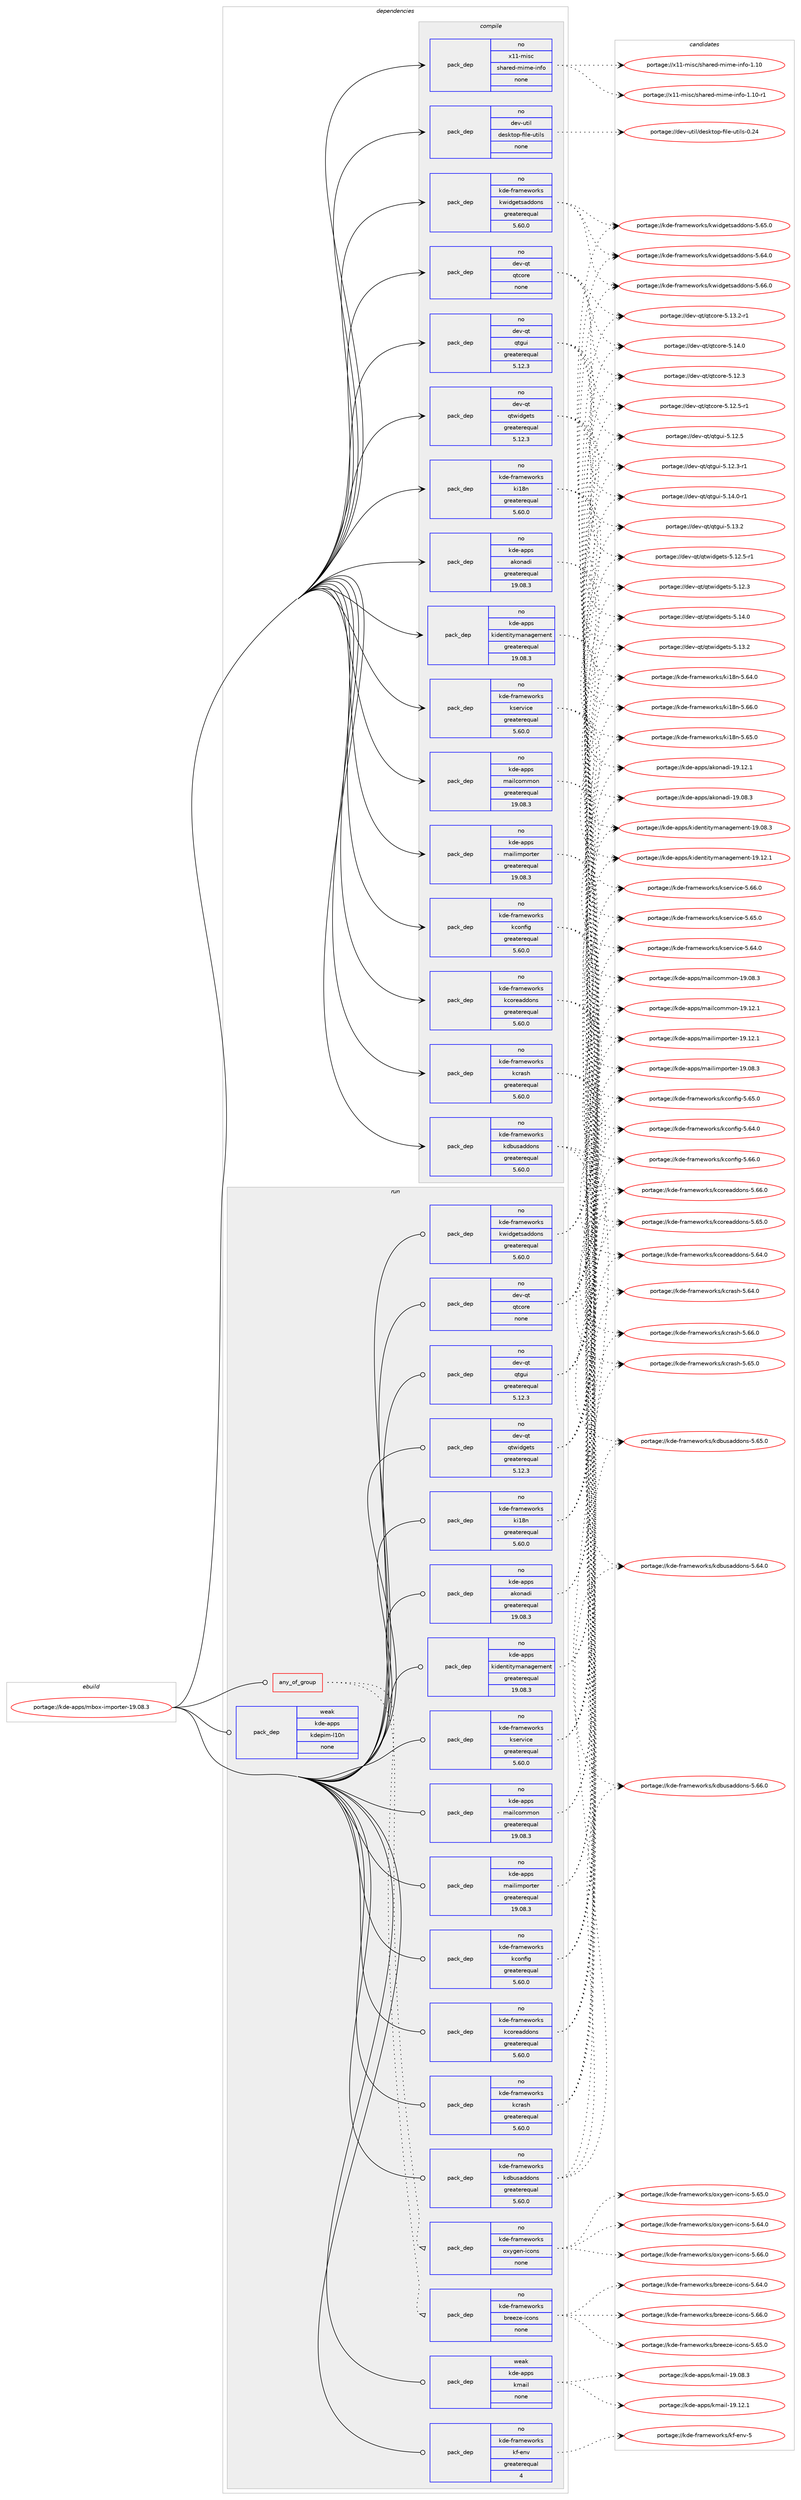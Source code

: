 digraph prolog {

# *************
# Graph options
# *************

newrank=true;
concentrate=true;
compound=true;
graph [rankdir=LR,fontname=Helvetica,fontsize=10,ranksep=1.5];#, ranksep=2.5, nodesep=0.2];
edge  [arrowhead=vee];
node  [fontname=Helvetica,fontsize=10];

# **********
# The ebuild
# **********

subgraph cluster_leftcol {
color=gray;
label=<<i>ebuild</i>>;
id [label="portage://kde-apps/mbox-importer-19.08.3", color=red, width=4, href="../kde-apps/mbox-importer-19.08.3.svg"];
}

# ****************
# The dependencies
# ****************

subgraph cluster_midcol {
color=gray;
label=<<i>dependencies</i>>;
subgraph cluster_compile {
fillcolor="#eeeeee";
style=filled;
label=<<i>compile</i>>;
subgraph pack193049 {
dependency253130 [label=<<TABLE BORDER="0" CELLBORDER="1" CELLSPACING="0" CELLPADDING="4" WIDTH="220"><TR><TD ROWSPAN="6" CELLPADDING="30">pack_dep</TD></TR><TR><TD WIDTH="110">no</TD></TR><TR><TD>dev-qt</TD></TR><TR><TD>qtcore</TD></TR><TR><TD>none</TD></TR><TR><TD></TD></TR></TABLE>>, shape=none, color=blue];
}
id:e -> dependency253130:w [weight=20,style="solid",arrowhead="vee"];
subgraph pack193050 {
dependency253131 [label=<<TABLE BORDER="0" CELLBORDER="1" CELLSPACING="0" CELLPADDING="4" WIDTH="220"><TR><TD ROWSPAN="6" CELLPADDING="30">pack_dep</TD></TR><TR><TD WIDTH="110">no</TD></TR><TR><TD>dev-qt</TD></TR><TR><TD>qtgui</TD></TR><TR><TD>greaterequal</TD></TR><TR><TD>5.12.3</TD></TR></TABLE>>, shape=none, color=blue];
}
id:e -> dependency253131:w [weight=20,style="solid",arrowhead="vee"];
subgraph pack193051 {
dependency253132 [label=<<TABLE BORDER="0" CELLBORDER="1" CELLSPACING="0" CELLPADDING="4" WIDTH="220"><TR><TD ROWSPAN="6" CELLPADDING="30">pack_dep</TD></TR><TR><TD WIDTH="110">no</TD></TR><TR><TD>dev-qt</TD></TR><TR><TD>qtwidgets</TD></TR><TR><TD>greaterequal</TD></TR><TR><TD>5.12.3</TD></TR></TABLE>>, shape=none, color=blue];
}
id:e -> dependency253132:w [weight=20,style="solid",arrowhead="vee"];
subgraph pack193052 {
dependency253133 [label=<<TABLE BORDER="0" CELLBORDER="1" CELLSPACING="0" CELLPADDING="4" WIDTH="220"><TR><TD ROWSPAN="6" CELLPADDING="30">pack_dep</TD></TR><TR><TD WIDTH="110">no</TD></TR><TR><TD>dev-util</TD></TR><TR><TD>desktop-file-utils</TD></TR><TR><TD>none</TD></TR><TR><TD></TD></TR></TABLE>>, shape=none, color=blue];
}
id:e -> dependency253133:w [weight=20,style="solid",arrowhead="vee"];
subgraph pack193053 {
dependency253134 [label=<<TABLE BORDER="0" CELLBORDER="1" CELLSPACING="0" CELLPADDING="4" WIDTH="220"><TR><TD ROWSPAN="6" CELLPADDING="30">pack_dep</TD></TR><TR><TD WIDTH="110">no</TD></TR><TR><TD>kde-apps</TD></TR><TR><TD>akonadi</TD></TR><TR><TD>greaterequal</TD></TR><TR><TD>19.08.3</TD></TR></TABLE>>, shape=none, color=blue];
}
id:e -> dependency253134:w [weight=20,style="solid",arrowhead="vee"];
subgraph pack193054 {
dependency253135 [label=<<TABLE BORDER="0" CELLBORDER="1" CELLSPACING="0" CELLPADDING="4" WIDTH="220"><TR><TD ROWSPAN="6" CELLPADDING="30">pack_dep</TD></TR><TR><TD WIDTH="110">no</TD></TR><TR><TD>kde-apps</TD></TR><TR><TD>kidentitymanagement</TD></TR><TR><TD>greaterequal</TD></TR><TR><TD>19.08.3</TD></TR></TABLE>>, shape=none, color=blue];
}
id:e -> dependency253135:w [weight=20,style="solid",arrowhead="vee"];
subgraph pack193055 {
dependency253136 [label=<<TABLE BORDER="0" CELLBORDER="1" CELLSPACING="0" CELLPADDING="4" WIDTH="220"><TR><TD ROWSPAN="6" CELLPADDING="30">pack_dep</TD></TR><TR><TD WIDTH="110">no</TD></TR><TR><TD>kde-apps</TD></TR><TR><TD>mailcommon</TD></TR><TR><TD>greaterequal</TD></TR><TR><TD>19.08.3</TD></TR></TABLE>>, shape=none, color=blue];
}
id:e -> dependency253136:w [weight=20,style="solid",arrowhead="vee"];
subgraph pack193056 {
dependency253137 [label=<<TABLE BORDER="0" CELLBORDER="1" CELLSPACING="0" CELLPADDING="4" WIDTH="220"><TR><TD ROWSPAN="6" CELLPADDING="30">pack_dep</TD></TR><TR><TD WIDTH="110">no</TD></TR><TR><TD>kde-apps</TD></TR><TR><TD>mailimporter</TD></TR><TR><TD>greaterequal</TD></TR><TR><TD>19.08.3</TD></TR></TABLE>>, shape=none, color=blue];
}
id:e -> dependency253137:w [weight=20,style="solid",arrowhead="vee"];
subgraph pack193057 {
dependency253138 [label=<<TABLE BORDER="0" CELLBORDER="1" CELLSPACING="0" CELLPADDING="4" WIDTH="220"><TR><TD ROWSPAN="6" CELLPADDING="30">pack_dep</TD></TR><TR><TD WIDTH="110">no</TD></TR><TR><TD>kde-frameworks</TD></TR><TR><TD>kconfig</TD></TR><TR><TD>greaterequal</TD></TR><TR><TD>5.60.0</TD></TR></TABLE>>, shape=none, color=blue];
}
id:e -> dependency253138:w [weight=20,style="solid",arrowhead="vee"];
subgraph pack193058 {
dependency253139 [label=<<TABLE BORDER="0" CELLBORDER="1" CELLSPACING="0" CELLPADDING="4" WIDTH="220"><TR><TD ROWSPAN="6" CELLPADDING="30">pack_dep</TD></TR><TR><TD WIDTH="110">no</TD></TR><TR><TD>kde-frameworks</TD></TR><TR><TD>kcoreaddons</TD></TR><TR><TD>greaterequal</TD></TR><TR><TD>5.60.0</TD></TR></TABLE>>, shape=none, color=blue];
}
id:e -> dependency253139:w [weight=20,style="solid",arrowhead="vee"];
subgraph pack193059 {
dependency253140 [label=<<TABLE BORDER="0" CELLBORDER="1" CELLSPACING="0" CELLPADDING="4" WIDTH="220"><TR><TD ROWSPAN="6" CELLPADDING="30">pack_dep</TD></TR><TR><TD WIDTH="110">no</TD></TR><TR><TD>kde-frameworks</TD></TR><TR><TD>kcrash</TD></TR><TR><TD>greaterequal</TD></TR><TR><TD>5.60.0</TD></TR></TABLE>>, shape=none, color=blue];
}
id:e -> dependency253140:w [weight=20,style="solid",arrowhead="vee"];
subgraph pack193060 {
dependency253141 [label=<<TABLE BORDER="0" CELLBORDER="1" CELLSPACING="0" CELLPADDING="4" WIDTH="220"><TR><TD ROWSPAN="6" CELLPADDING="30">pack_dep</TD></TR><TR><TD WIDTH="110">no</TD></TR><TR><TD>kde-frameworks</TD></TR><TR><TD>kdbusaddons</TD></TR><TR><TD>greaterequal</TD></TR><TR><TD>5.60.0</TD></TR></TABLE>>, shape=none, color=blue];
}
id:e -> dependency253141:w [weight=20,style="solid",arrowhead="vee"];
subgraph pack193061 {
dependency253142 [label=<<TABLE BORDER="0" CELLBORDER="1" CELLSPACING="0" CELLPADDING="4" WIDTH="220"><TR><TD ROWSPAN="6" CELLPADDING="30">pack_dep</TD></TR><TR><TD WIDTH="110">no</TD></TR><TR><TD>kde-frameworks</TD></TR><TR><TD>ki18n</TD></TR><TR><TD>greaterequal</TD></TR><TR><TD>5.60.0</TD></TR></TABLE>>, shape=none, color=blue];
}
id:e -> dependency253142:w [weight=20,style="solid",arrowhead="vee"];
subgraph pack193062 {
dependency253143 [label=<<TABLE BORDER="0" CELLBORDER="1" CELLSPACING="0" CELLPADDING="4" WIDTH="220"><TR><TD ROWSPAN="6" CELLPADDING="30">pack_dep</TD></TR><TR><TD WIDTH="110">no</TD></TR><TR><TD>kde-frameworks</TD></TR><TR><TD>kservice</TD></TR><TR><TD>greaterequal</TD></TR><TR><TD>5.60.0</TD></TR></TABLE>>, shape=none, color=blue];
}
id:e -> dependency253143:w [weight=20,style="solid",arrowhead="vee"];
subgraph pack193063 {
dependency253144 [label=<<TABLE BORDER="0" CELLBORDER="1" CELLSPACING="0" CELLPADDING="4" WIDTH="220"><TR><TD ROWSPAN="6" CELLPADDING="30">pack_dep</TD></TR><TR><TD WIDTH="110">no</TD></TR><TR><TD>kde-frameworks</TD></TR><TR><TD>kwidgetsaddons</TD></TR><TR><TD>greaterequal</TD></TR><TR><TD>5.60.0</TD></TR></TABLE>>, shape=none, color=blue];
}
id:e -> dependency253144:w [weight=20,style="solid",arrowhead="vee"];
subgraph pack193064 {
dependency253145 [label=<<TABLE BORDER="0" CELLBORDER="1" CELLSPACING="0" CELLPADDING="4" WIDTH="220"><TR><TD ROWSPAN="6" CELLPADDING="30">pack_dep</TD></TR><TR><TD WIDTH="110">no</TD></TR><TR><TD>x11-misc</TD></TR><TR><TD>shared-mime-info</TD></TR><TR><TD>none</TD></TR><TR><TD></TD></TR></TABLE>>, shape=none, color=blue];
}
id:e -> dependency253145:w [weight=20,style="solid",arrowhead="vee"];
}
subgraph cluster_compileandrun {
fillcolor="#eeeeee";
style=filled;
label=<<i>compile and run</i>>;
}
subgraph cluster_run {
fillcolor="#eeeeee";
style=filled;
label=<<i>run</i>>;
subgraph any3674 {
dependency253146 [label=<<TABLE BORDER="0" CELLBORDER="1" CELLSPACING="0" CELLPADDING="4"><TR><TD CELLPADDING="10">any_of_group</TD></TR></TABLE>>, shape=none, color=red];subgraph pack193065 {
dependency253147 [label=<<TABLE BORDER="0" CELLBORDER="1" CELLSPACING="0" CELLPADDING="4" WIDTH="220"><TR><TD ROWSPAN="6" CELLPADDING="30">pack_dep</TD></TR><TR><TD WIDTH="110">no</TD></TR><TR><TD>kde-frameworks</TD></TR><TR><TD>breeze-icons</TD></TR><TR><TD>none</TD></TR><TR><TD></TD></TR></TABLE>>, shape=none, color=blue];
}
dependency253146:e -> dependency253147:w [weight=20,style="dotted",arrowhead="oinv"];
subgraph pack193066 {
dependency253148 [label=<<TABLE BORDER="0" CELLBORDER="1" CELLSPACING="0" CELLPADDING="4" WIDTH="220"><TR><TD ROWSPAN="6" CELLPADDING="30">pack_dep</TD></TR><TR><TD WIDTH="110">no</TD></TR><TR><TD>kde-frameworks</TD></TR><TR><TD>oxygen-icons</TD></TR><TR><TD>none</TD></TR><TR><TD></TD></TR></TABLE>>, shape=none, color=blue];
}
dependency253146:e -> dependency253148:w [weight=20,style="dotted",arrowhead="oinv"];
}
id:e -> dependency253146:w [weight=20,style="solid",arrowhead="odot"];
subgraph pack193067 {
dependency253149 [label=<<TABLE BORDER="0" CELLBORDER="1" CELLSPACING="0" CELLPADDING="4" WIDTH="220"><TR><TD ROWSPAN="6" CELLPADDING="30">pack_dep</TD></TR><TR><TD WIDTH="110">no</TD></TR><TR><TD>dev-qt</TD></TR><TR><TD>qtcore</TD></TR><TR><TD>none</TD></TR><TR><TD></TD></TR></TABLE>>, shape=none, color=blue];
}
id:e -> dependency253149:w [weight=20,style="solid",arrowhead="odot"];
subgraph pack193068 {
dependency253150 [label=<<TABLE BORDER="0" CELLBORDER="1" CELLSPACING="0" CELLPADDING="4" WIDTH="220"><TR><TD ROWSPAN="6" CELLPADDING="30">pack_dep</TD></TR><TR><TD WIDTH="110">no</TD></TR><TR><TD>dev-qt</TD></TR><TR><TD>qtgui</TD></TR><TR><TD>greaterequal</TD></TR><TR><TD>5.12.3</TD></TR></TABLE>>, shape=none, color=blue];
}
id:e -> dependency253150:w [weight=20,style="solid",arrowhead="odot"];
subgraph pack193069 {
dependency253151 [label=<<TABLE BORDER="0" CELLBORDER="1" CELLSPACING="0" CELLPADDING="4" WIDTH="220"><TR><TD ROWSPAN="6" CELLPADDING="30">pack_dep</TD></TR><TR><TD WIDTH="110">no</TD></TR><TR><TD>dev-qt</TD></TR><TR><TD>qtwidgets</TD></TR><TR><TD>greaterequal</TD></TR><TR><TD>5.12.3</TD></TR></TABLE>>, shape=none, color=blue];
}
id:e -> dependency253151:w [weight=20,style="solid",arrowhead="odot"];
subgraph pack193070 {
dependency253152 [label=<<TABLE BORDER="0" CELLBORDER="1" CELLSPACING="0" CELLPADDING="4" WIDTH="220"><TR><TD ROWSPAN="6" CELLPADDING="30">pack_dep</TD></TR><TR><TD WIDTH="110">no</TD></TR><TR><TD>kde-apps</TD></TR><TR><TD>akonadi</TD></TR><TR><TD>greaterequal</TD></TR><TR><TD>19.08.3</TD></TR></TABLE>>, shape=none, color=blue];
}
id:e -> dependency253152:w [weight=20,style="solid",arrowhead="odot"];
subgraph pack193071 {
dependency253153 [label=<<TABLE BORDER="0" CELLBORDER="1" CELLSPACING="0" CELLPADDING="4" WIDTH="220"><TR><TD ROWSPAN="6" CELLPADDING="30">pack_dep</TD></TR><TR><TD WIDTH="110">no</TD></TR><TR><TD>kde-apps</TD></TR><TR><TD>kidentitymanagement</TD></TR><TR><TD>greaterequal</TD></TR><TR><TD>19.08.3</TD></TR></TABLE>>, shape=none, color=blue];
}
id:e -> dependency253153:w [weight=20,style="solid",arrowhead="odot"];
subgraph pack193072 {
dependency253154 [label=<<TABLE BORDER="0" CELLBORDER="1" CELLSPACING="0" CELLPADDING="4" WIDTH="220"><TR><TD ROWSPAN="6" CELLPADDING="30">pack_dep</TD></TR><TR><TD WIDTH="110">no</TD></TR><TR><TD>kde-apps</TD></TR><TR><TD>mailcommon</TD></TR><TR><TD>greaterequal</TD></TR><TR><TD>19.08.3</TD></TR></TABLE>>, shape=none, color=blue];
}
id:e -> dependency253154:w [weight=20,style="solid",arrowhead="odot"];
subgraph pack193073 {
dependency253155 [label=<<TABLE BORDER="0" CELLBORDER="1" CELLSPACING="0" CELLPADDING="4" WIDTH="220"><TR><TD ROWSPAN="6" CELLPADDING="30">pack_dep</TD></TR><TR><TD WIDTH="110">no</TD></TR><TR><TD>kde-apps</TD></TR><TR><TD>mailimporter</TD></TR><TR><TD>greaterequal</TD></TR><TR><TD>19.08.3</TD></TR></TABLE>>, shape=none, color=blue];
}
id:e -> dependency253155:w [weight=20,style="solid",arrowhead="odot"];
subgraph pack193074 {
dependency253156 [label=<<TABLE BORDER="0" CELLBORDER="1" CELLSPACING="0" CELLPADDING="4" WIDTH="220"><TR><TD ROWSPAN="6" CELLPADDING="30">pack_dep</TD></TR><TR><TD WIDTH="110">no</TD></TR><TR><TD>kde-frameworks</TD></TR><TR><TD>kconfig</TD></TR><TR><TD>greaterequal</TD></TR><TR><TD>5.60.0</TD></TR></TABLE>>, shape=none, color=blue];
}
id:e -> dependency253156:w [weight=20,style="solid",arrowhead="odot"];
subgraph pack193075 {
dependency253157 [label=<<TABLE BORDER="0" CELLBORDER="1" CELLSPACING="0" CELLPADDING="4" WIDTH="220"><TR><TD ROWSPAN="6" CELLPADDING="30">pack_dep</TD></TR><TR><TD WIDTH="110">no</TD></TR><TR><TD>kde-frameworks</TD></TR><TR><TD>kcoreaddons</TD></TR><TR><TD>greaterequal</TD></TR><TR><TD>5.60.0</TD></TR></TABLE>>, shape=none, color=blue];
}
id:e -> dependency253157:w [weight=20,style="solid",arrowhead="odot"];
subgraph pack193076 {
dependency253158 [label=<<TABLE BORDER="0" CELLBORDER="1" CELLSPACING="0" CELLPADDING="4" WIDTH="220"><TR><TD ROWSPAN="6" CELLPADDING="30">pack_dep</TD></TR><TR><TD WIDTH="110">no</TD></TR><TR><TD>kde-frameworks</TD></TR><TR><TD>kcrash</TD></TR><TR><TD>greaterequal</TD></TR><TR><TD>5.60.0</TD></TR></TABLE>>, shape=none, color=blue];
}
id:e -> dependency253158:w [weight=20,style="solid",arrowhead="odot"];
subgraph pack193077 {
dependency253159 [label=<<TABLE BORDER="0" CELLBORDER="1" CELLSPACING="0" CELLPADDING="4" WIDTH="220"><TR><TD ROWSPAN="6" CELLPADDING="30">pack_dep</TD></TR><TR><TD WIDTH="110">no</TD></TR><TR><TD>kde-frameworks</TD></TR><TR><TD>kdbusaddons</TD></TR><TR><TD>greaterequal</TD></TR><TR><TD>5.60.0</TD></TR></TABLE>>, shape=none, color=blue];
}
id:e -> dependency253159:w [weight=20,style="solid",arrowhead="odot"];
subgraph pack193078 {
dependency253160 [label=<<TABLE BORDER="0" CELLBORDER="1" CELLSPACING="0" CELLPADDING="4" WIDTH="220"><TR><TD ROWSPAN="6" CELLPADDING="30">pack_dep</TD></TR><TR><TD WIDTH="110">no</TD></TR><TR><TD>kde-frameworks</TD></TR><TR><TD>kf-env</TD></TR><TR><TD>greaterequal</TD></TR><TR><TD>4</TD></TR></TABLE>>, shape=none, color=blue];
}
id:e -> dependency253160:w [weight=20,style="solid",arrowhead="odot"];
subgraph pack193079 {
dependency253161 [label=<<TABLE BORDER="0" CELLBORDER="1" CELLSPACING="0" CELLPADDING="4" WIDTH="220"><TR><TD ROWSPAN="6" CELLPADDING="30">pack_dep</TD></TR><TR><TD WIDTH="110">no</TD></TR><TR><TD>kde-frameworks</TD></TR><TR><TD>ki18n</TD></TR><TR><TD>greaterequal</TD></TR><TR><TD>5.60.0</TD></TR></TABLE>>, shape=none, color=blue];
}
id:e -> dependency253161:w [weight=20,style="solid",arrowhead="odot"];
subgraph pack193080 {
dependency253162 [label=<<TABLE BORDER="0" CELLBORDER="1" CELLSPACING="0" CELLPADDING="4" WIDTH="220"><TR><TD ROWSPAN="6" CELLPADDING="30">pack_dep</TD></TR><TR><TD WIDTH="110">no</TD></TR><TR><TD>kde-frameworks</TD></TR><TR><TD>kservice</TD></TR><TR><TD>greaterequal</TD></TR><TR><TD>5.60.0</TD></TR></TABLE>>, shape=none, color=blue];
}
id:e -> dependency253162:w [weight=20,style="solid",arrowhead="odot"];
subgraph pack193081 {
dependency253163 [label=<<TABLE BORDER="0" CELLBORDER="1" CELLSPACING="0" CELLPADDING="4" WIDTH="220"><TR><TD ROWSPAN="6" CELLPADDING="30">pack_dep</TD></TR><TR><TD WIDTH="110">no</TD></TR><TR><TD>kde-frameworks</TD></TR><TR><TD>kwidgetsaddons</TD></TR><TR><TD>greaterequal</TD></TR><TR><TD>5.60.0</TD></TR></TABLE>>, shape=none, color=blue];
}
id:e -> dependency253163:w [weight=20,style="solid",arrowhead="odot"];
subgraph pack193082 {
dependency253164 [label=<<TABLE BORDER="0" CELLBORDER="1" CELLSPACING="0" CELLPADDING="4" WIDTH="220"><TR><TD ROWSPAN="6" CELLPADDING="30">pack_dep</TD></TR><TR><TD WIDTH="110">weak</TD></TR><TR><TD>kde-apps</TD></TR><TR><TD>kdepim-l10n</TD></TR><TR><TD>none</TD></TR><TR><TD></TD></TR></TABLE>>, shape=none, color=blue];
}
id:e -> dependency253164:w [weight=20,style="solid",arrowhead="odot"];
subgraph pack193083 {
dependency253165 [label=<<TABLE BORDER="0" CELLBORDER="1" CELLSPACING="0" CELLPADDING="4" WIDTH="220"><TR><TD ROWSPAN="6" CELLPADDING="30">pack_dep</TD></TR><TR><TD WIDTH="110">weak</TD></TR><TR><TD>kde-apps</TD></TR><TR><TD>kmail</TD></TR><TR><TD>none</TD></TR><TR><TD></TD></TR></TABLE>>, shape=none, color=blue];
}
id:e -> dependency253165:w [weight=20,style="solid",arrowhead="odot"];
}
}

# **************
# The candidates
# **************

subgraph cluster_choices {
rank=same;
color=gray;
label=<<i>candidates</i>>;

subgraph choice193049 {
color=black;
nodesep=1;
choice10010111845113116471131169911111410145534649524648 [label="portage://dev-qt/qtcore-5.14.0", color=red, width=4,href="../dev-qt/qtcore-5.14.0.svg"];
choice100101118451131164711311699111114101455346495146504511449 [label="portage://dev-qt/qtcore-5.13.2-r1", color=red, width=4,href="../dev-qt/qtcore-5.13.2-r1.svg"];
choice100101118451131164711311699111114101455346495046534511449 [label="portage://dev-qt/qtcore-5.12.5-r1", color=red, width=4,href="../dev-qt/qtcore-5.12.5-r1.svg"];
choice10010111845113116471131169911111410145534649504651 [label="portage://dev-qt/qtcore-5.12.3", color=red, width=4,href="../dev-qt/qtcore-5.12.3.svg"];
dependency253130:e -> choice10010111845113116471131169911111410145534649524648:w [style=dotted,weight="100"];
dependency253130:e -> choice100101118451131164711311699111114101455346495146504511449:w [style=dotted,weight="100"];
dependency253130:e -> choice100101118451131164711311699111114101455346495046534511449:w [style=dotted,weight="100"];
dependency253130:e -> choice10010111845113116471131169911111410145534649504651:w [style=dotted,weight="100"];
}
subgraph choice193050 {
color=black;
nodesep=1;
choice1001011184511311647113116103117105455346495246484511449 [label="portage://dev-qt/qtgui-5.14.0-r1", color=red, width=4,href="../dev-qt/qtgui-5.14.0-r1.svg"];
choice100101118451131164711311610311710545534649514650 [label="portage://dev-qt/qtgui-5.13.2", color=red, width=4,href="../dev-qt/qtgui-5.13.2.svg"];
choice100101118451131164711311610311710545534649504653 [label="portage://dev-qt/qtgui-5.12.5", color=red, width=4,href="../dev-qt/qtgui-5.12.5.svg"];
choice1001011184511311647113116103117105455346495046514511449 [label="portage://dev-qt/qtgui-5.12.3-r1", color=red, width=4,href="../dev-qt/qtgui-5.12.3-r1.svg"];
dependency253131:e -> choice1001011184511311647113116103117105455346495246484511449:w [style=dotted,weight="100"];
dependency253131:e -> choice100101118451131164711311610311710545534649514650:w [style=dotted,weight="100"];
dependency253131:e -> choice100101118451131164711311610311710545534649504653:w [style=dotted,weight="100"];
dependency253131:e -> choice1001011184511311647113116103117105455346495046514511449:w [style=dotted,weight="100"];
}
subgraph choice193051 {
color=black;
nodesep=1;
choice100101118451131164711311611910510010310111611545534649524648 [label="portage://dev-qt/qtwidgets-5.14.0", color=red, width=4,href="../dev-qt/qtwidgets-5.14.0.svg"];
choice100101118451131164711311611910510010310111611545534649514650 [label="portage://dev-qt/qtwidgets-5.13.2", color=red, width=4,href="../dev-qt/qtwidgets-5.13.2.svg"];
choice1001011184511311647113116119105100103101116115455346495046534511449 [label="portage://dev-qt/qtwidgets-5.12.5-r1", color=red, width=4,href="../dev-qt/qtwidgets-5.12.5-r1.svg"];
choice100101118451131164711311611910510010310111611545534649504651 [label="portage://dev-qt/qtwidgets-5.12.3", color=red, width=4,href="../dev-qt/qtwidgets-5.12.3.svg"];
dependency253132:e -> choice100101118451131164711311611910510010310111611545534649524648:w [style=dotted,weight="100"];
dependency253132:e -> choice100101118451131164711311611910510010310111611545534649514650:w [style=dotted,weight="100"];
dependency253132:e -> choice1001011184511311647113116119105100103101116115455346495046534511449:w [style=dotted,weight="100"];
dependency253132:e -> choice100101118451131164711311611910510010310111611545534649504651:w [style=dotted,weight="100"];
}
subgraph choice193052 {
color=black;
nodesep=1;
choice100101118451171161051084710010111510711611111245102105108101451171161051081154548465052 [label="portage://dev-util/desktop-file-utils-0.24", color=red, width=4,href="../dev-util/desktop-file-utils-0.24.svg"];
dependency253133:e -> choice100101118451171161051084710010111510711611111245102105108101451171161051081154548465052:w [style=dotted,weight="100"];
}
subgraph choice193053 {
color=black;
nodesep=1;
choice10710010145971121121154797107111110971001054549574649504649 [label="portage://kde-apps/akonadi-19.12.1", color=red, width=4,href="../kde-apps/akonadi-19.12.1.svg"];
choice10710010145971121121154797107111110971001054549574648564651 [label="portage://kde-apps/akonadi-19.08.3", color=red, width=4,href="../kde-apps/akonadi-19.08.3.svg"];
dependency253134:e -> choice10710010145971121121154797107111110971001054549574649504649:w [style=dotted,weight="100"];
dependency253134:e -> choice10710010145971121121154797107111110971001054549574648564651:w [style=dotted,weight="100"];
}
subgraph choice193054 {
color=black;
nodesep=1;
choice10710010145971121121154710710510010111011610511612110997110971031011091011101164549574649504649 [label="portage://kde-apps/kidentitymanagement-19.12.1", color=red, width=4,href="../kde-apps/kidentitymanagement-19.12.1.svg"];
choice10710010145971121121154710710510010111011610511612110997110971031011091011101164549574648564651 [label="portage://kde-apps/kidentitymanagement-19.08.3", color=red, width=4,href="../kde-apps/kidentitymanagement-19.08.3.svg"];
dependency253135:e -> choice10710010145971121121154710710510010111011610511612110997110971031011091011101164549574649504649:w [style=dotted,weight="100"];
dependency253135:e -> choice10710010145971121121154710710510010111011610511612110997110971031011091011101164549574648564651:w [style=dotted,weight="100"];
}
subgraph choice193055 {
color=black;
nodesep=1;
choice10710010145971121121154710997105108991111091091111104549574649504649 [label="portage://kde-apps/mailcommon-19.12.1", color=red, width=4,href="../kde-apps/mailcommon-19.12.1.svg"];
choice10710010145971121121154710997105108991111091091111104549574648564651 [label="portage://kde-apps/mailcommon-19.08.3", color=red, width=4,href="../kde-apps/mailcommon-19.08.3.svg"];
dependency253136:e -> choice10710010145971121121154710997105108991111091091111104549574649504649:w [style=dotted,weight="100"];
dependency253136:e -> choice10710010145971121121154710997105108991111091091111104549574648564651:w [style=dotted,weight="100"];
}
subgraph choice193056 {
color=black;
nodesep=1;
choice107100101459711211211547109971051081051091121111141161011144549574649504649 [label="portage://kde-apps/mailimporter-19.12.1", color=red, width=4,href="../kde-apps/mailimporter-19.12.1.svg"];
choice107100101459711211211547109971051081051091121111141161011144549574648564651 [label="portage://kde-apps/mailimporter-19.08.3", color=red, width=4,href="../kde-apps/mailimporter-19.08.3.svg"];
dependency253137:e -> choice107100101459711211211547109971051081051091121111141161011144549574649504649:w [style=dotted,weight="100"];
dependency253137:e -> choice107100101459711211211547109971051081051091121111141161011144549574648564651:w [style=dotted,weight="100"];
}
subgraph choice193057 {
color=black;
nodesep=1;
choice1071001014510211497109101119111114107115471079911111010210510345534654544648 [label="portage://kde-frameworks/kconfig-5.66.0", color=red, width=4,href="../kde-frameworks/kconfig-5.66.0.svg"];
choice1071001014510211497109101119111114107115471079911111010210510345534654534648 [label="portage://kde-frameworks/kconfig-5.65.0", color=red, width=4,href="../kde-frameworks/kconfig-5.65.0.svg"];
choice1071001014510211497109101119111114107115471079911111010210510345534654524648 [label="portage://kde-frameworks/kconfig-5.64.0", color=red, width=4,href="../kde-frameworks/kconfig-5.64.0.svg"];
dependency253138:e -> choice1071001014510211497109101119111114107115471079911111010210510345534654544648:w [style=dotted,weight="100"];
dependency253138:e -> choice1071001014510211497109101119111114107115471079911111010210510345534654534648:w [style=dotted,weight="100"];
dependency253138:e -> choice1071001014510211497109101119111114107115471079911111010210510345534654524648:w [style=dotted,weight="100"];
}
subgraph choice193058 {
color=black;
nodesep=1;
choice107100101451021149710910111911111410711547107991111141019710010011111011545534654544648 [label="portage://kde-frameworks/kcoreaddons-5.66.0", color=red, width=4,href="../kde-frameworks/kcoreaddons-5.66.0.svg"];
choice107100101451021149710910111911111410711547107991111141019710010011111011545534654534648 [label="portage://kde-frameworks/kcoreaddons-5.65.0", color=red, width=4,href="../kde-frameworks/kcoreaddons-5.65.0.svg"];
choice107100101451021149710910111911111410711547107991111141019710010011111011545534654524648 [label="portage://kde-frameworks/kcoreaddons-5.64.0", color=red, width=4,href="../kde-frameworks/kcoreaddons-5.64.0.svg"];
dependency253139:e -> choice107100101451021149710910111911111410711547107991111141019710010011111011545534654544648:w [style=dotted,weight="100"];
dependency253139:e -> choice107100101451021149710910111911111410711547107991111141019710010011111011545534654534648:w [style=dotted,weight="100"];
dependency253139:e -> choice107100101451021149710910111911111410711547107991111141019710010011111011545534654524648:w [style=dotted,weight="100"];
}
subgraph choice193059 {
color=black;
nodesep=1;
choice107100101451021149710910111911111410711547107991149711510445534654544648 [label="portage://kde-frameworks/kcrash-5.66.0", color=red, width=4,href="../kde-frameworks/kcrash-5.66.0.svg"];
choice107100101451021149710910111911111410711547107991149711510445534654534648 [label="portage://kde-frameworks/kcrash-5.65.0", color=red, width=4,href="../kde-frameworks/kcrash-5.65.0.svg"];
choice107100101451021149710910111911111410711547107991149711510445534654524648 [label="portage://kde-frameworks/kcrash-5.64.0", color=red, width=4,href="../kde-frameworks/kcrash-5.64.0.svg"];
dependency253140:e -> choice107100101451021149710910111911111410711547107991149711510445534654544648:w [style=dotted,weight="100"];
dependency253140:e -> choice107100101451021149710910111911111410711547107991149711510445534654534648:w [style=dotted,weight="100"];
dependency253140:e -> choice107100101451021149710910111911111410711547107991149711510445534654524648:w [style=dotted,weight="100"];
}
subgraph choice193060 {
color=black;
nodesep=1;
choice107100101451021149710910111911111410711547107100981171159710010011111011545534654544648 [label="portage://kde-frameworks/kdbusaddons-5.66.0", color=red, width=4,href="../kde-frameworks/kdbusaddons-5.66.0.svg"];
choice107100101451021149710910111911111410711547107100981171159710010011111011545534654534648 [label="portage://kde-frameworks/kdbusaddons-5.65.0", color=red, width=4,href="../kde-frameworks/kdbusaddons-5.65.0.svg"];
choice107100101451021149710910111911111410711547107100981171159710010011111011545534654524648 [label="portage://kde-frameworks/kdbusaddons-5.64.0", color=red, width=4,href="../kde-frameworks/kdbusaddons-5.64.0.svg"];
dependency253141:e -> choice107100101451021149710910111911111410711547107100981171159710010011111011545534654544648:w [style=dotted,weight="100"];
dependency253141:e -> choice107100101451021149710910111911111410711547107100981171159710010011111011545534654534648:w [style=dotted,weight="100"];
dependency253141:e -> choice107100101451021149710910111911111410711547107100981171159710010011111011545534654524648:w [style=dotted,weight="100"];
}
subgraph choice193061 {
color=black;
nodesep=1;
choice107100101451021149710910111911111410711547107105495611045534654544648 [label="portage://kde-frameworks/ki18n-5.66.0", color=red, width=4,href="../kde-frameworks/ki18n-5.66.0.svg"];
choice107100101451021149710910111911111410711547107105495611045534654534648 [label="portage://kde-frameworks/ki18n-5.65.0", color=red, width=4,href="../kde-frameworks/ki18n-5.65.0.svg"];
choice107100101451021149710910111911111410711547107105495611045534654524648 [label="portage://kde-frameworks/ki18n-5.64.0", color=red, width=4,href="../kde-frameworks/ki18n-5.64.0.svg"];
dependency253142:e -> choice107100101451021149710910111911111410711547107105495611045534654544648:w [style=dotted,weight="100"];
dependency253142:e -> choice107100101451021149710910111911111410711547107105495611045534654534648:w [style=dotted,weight="100"];
dependency253142:e -> choice107100101451021149710910111911111410711547107105495611045534654524648:w [style=dotted,weight="100"];
}
subgraph choice193062 {
color=black;
nodesep=1;
choice1071001014510211497109101119111114107115471071151011141181059910145534654544648 [label="portage://kde-frameworks/kservice-5.66.0", color=red, width=4,href="../kde-frameworks/kservice-5.66.0.svg"];
choice1071001014510211497109101119111114107115471071151011141181059910145534654534648 [label="portage://kde-frameworks/kservice-5.65.0", color=red, width=4,href="../kde-frameworks/kservice-5.65.0.svg"];
choice1071001014510211497109101119111114107115471071151011141181059910145534654524648 [label="portage://kde-frameworks/kservice-5.64.0", color=red, width=4,href="../kde-frameworks/kservice-5.64.0.svg"];
dependency253143:e -> choice1071001014510211497109101119111114107115471071151011141181059910145534654544648:w [style=dotted,weight="100"];
dependency253143:e -> choice1071001014510211497109101119111114107115471071151011141181059910145534654534648:w [style=dotted,weight="100"];
dependency253143:e -> choice1071001014510211497109101119111114107115471071151011141181059910145534654524648:w [style=dotted,weight="100"];
}
subgraph choice193063 {
color=black;
nodesep=1;
choice1071001014510211497109101119111114107115471071191051001031011161159710010011111011545534654544648 [label="portage://kde-frameworks/kwidgetsaddons-5.66.0", color=red, width=4,href="../kde-frameworks/kwidgetsaddons-5.66.0.svg"];
choice1071001014510211497109101119111114107115471071191051001031011161159710010011111011545534654534648 [label="portage://kde-frameworks/kwidgetsaddons-5.65.0", color=red, width=4,href="../kde-frameworks/kwidgetsaddons-5.65.0.svg"];
choice1071001014510211497109101119111114107115471071191051001031011161159710010011111011545534654524648 [label="portage://kde-frameworks/kwidgetsaddons-5.64.0", color=red, width=4,href="../kde-frameworks/kwidgetsaddons-5.64.0.svg"];
dependency253144:e -> choice1071001014510211497109101119111114107115471071191051001031011161159710010011111011545534654544648:w [style=dotted,weight="100"];
dependency253144:e -> choice1071001014510211497109101119111114107115471071191051001031011161159710010011111011545534654534648:w [style=dotted,weight="100"];
dependency253144:e -> choice1071001014510211497109101119111114107115471071191051001031011161159710010011111011545534654524648:w [style=dotted,weight="100"];
}
subgraph choice193064 {
color=black;
nodesep=1;
choice120494945109105115994711510497114101100451091051091014510511010211145494649484511449 [label="portage://x11-misc/shared-mime-info-1.10-r1", color=red, width=4,href="../x11-misc/shared-mime-info-1.10-r1.svg"];
choice12049494510910511599471151049711410110045109105109101451051101021114549464948 [label="portage://x11-misc/shared-mime-info-1.10", color=red, width=4,href="../x11-misc/shared-mime-info-1.10.svg"];
dependency253145:e -> choice120494945109105115994711510497114101100451091051091014510511010211145494649484511449:w [style=dotted,weight="100"];
dependency253145:e -> choice12049494510910511599471151049711410110045109105109101451051101021114549464948:w [style=dotted,weight="100"];
}
subgraph choice193065 {
color=black;
nodesep=1;
choice10710010145102114971091011191111141071154798114101101122101451059911111011545534654544648 [label="portage://kde-frameworks/breeze-icons-5.66.0", color=red, width=4,href="../kde-frameworks/breeze-icons-5.66.0.svg"];
choice10710010145102114971091011191111141071154798114101101122101451059911111011545534654534648 [label="portage://kde-frameworks/breeze-icons-5.65.0", color=red, width=4,href="../kde-frameworks/breeze-icons-5.65.0.svg"];
choice10710010145102114971091011191111141071154798114101101122101451059911111011545534654524648 [label="portage://kde-frameworks/breeze-icons-5.64.0", color=red, width=4,href="../kde-frameworks/breeze-icons-5.64.0.svg"];
dependency253147:e -> choice10710010145102114971091011191111141071154798114101101122101451059911111011545534654544648:w [style=dotted,weight="100"];
dependency253147:e -> choice10710010145102114971091011191111141071154798114101101122101451059911111011545534654534648:w [style=dotted,weight="100"];
dependency253147:e -> choice10710010145102114971091011191111141071154798114101101122101451059911111011545534654524648:w [style=dotted,weight="100"];
}
subgraph choice193066 {
color=black;
nodesep=1;
choice107100101451021149710910111911111410711547111120121103101110451059911111011545534654544648 [label="portage://kde-frameworks/oxygen-icons-5.66.0", color=red, width=4,href="../kde-frameworks/oxygen-icons-5.66.0.svg"];
choice107100101451021149710910111911111410711547111120121103101110451059911111011545534654534648 [label="portage://kde-frameworks/oxygen-icons-5.65.0", color=red, width=4,href="../kde-frameworks/oxygen-icons-5.65.0.svg"];
choice107100101451021149710910111911111410711547111120121103101110451059911111011545534654524648 [label="portage://kde-frameworks/oxygen-icons-5.64.0", color=red, width=4,href="../kde-frameworks/oxygen-icons-5.64.0.svg"];
dependency253148:e -> choice107100101451021149710910111911111410711547111120121103101110451059911111011545534654544648:w [style=dotted,weight="100"];
dependency253148:e -> choice107100101451021149710910111911111410711547111120121103101110451059911111011545534654534648:w [style=dotted,weight="100"];
dependency253148:e -> choice107100101451021149710910111911111410711547111120121103101110451059911111011545534654524648:w [style=dotted,weight="100"];
}
subgraph choice193067 {
color=black;
nodesep=1;
choice10010111845113116471131169911111410145534649524648 [label="portage://dev-qt/qtcore-5.14.0", color=red, width=4,href="../dev-qt/qtcore-5.14.0.svg"];
choice100101118451131164711311699111114101455346495146504511449 [label="portage://dev-qt/qtcore-5.13.2-r1", color=red, width=4,href="../dev-qt/qtcore-5.13.2-r1.svg"];
choice100101118451131164711311699111114101455346495046534511449 [label="portage://dev-qt/qtcore-5.12.5-r1", color=red, width=4,href="../dev-qt/qtcore-5.12.5-r1.svg"];
choice10010111845113116471131169911111410145534649504651 [label="portage://dev-qt/qtcore-5.12.3", color=red, width=4,href="../dev-qt/qtcore-5.12.3.svg"];
dependency253149:e -> choice10010111845113116471131169911111410145534649524648:w [style=dotted,weight="100"];
dependency253149:e -> choice100101118451131164711311699111114101455346495146504511449:w [style=dotted,weight="100"];
dependency253149:e -> choice100101118451131164711311699111114101455346495046534511449:w [style=dotted,weight="100"];
dependency253149:e -> choice10010111845113116471131169911111410145534649504651:w [style=dotted,weight="100"];
}
subgraph choice193068 {
color=black;
nodesep=1;
choice1001011184511311647113116103117105455346495246484511449 [label="portage://dev-qt/qtgui-5.14.0-r1", color=red, width=4,href="../dev-qt/qtgui-5.14.0-r1.svg"];
choice100101118451131164711311610311710545534649514650 [label="portage://dev-qt/qtgui-5.13.2", color=red, width=4,href="../dev-qt/qtgui-5.13.2.svg"];
choice100101118451131164711311610311710545534649504653 [label="portage://dev-qt/qtgui-5.12.5", color=red, width=4,href="../dev-qt/qtgui-5.12.5.svg"];
choice1001011184511311647113116103117105455346495046514511449 [label="portage://dev-qt/qtgui-5.12.3-r1", color=red, width=4,href="../dev-qt/qtgui-5.12.3-r1.svg"];
dependency253150:e -> choice1001011184511311647113116103117105455346495246484511449:w [style=dotted,weight="100"];
dependency253150:e -> choice100101118451131164711311610311710545534649514650:w [style=dotted,weight="100"];
dependency253150:e -> choice100101118451131164711311610311710545534649504653:w [style=dotted,weight="100"];
dependency253150:e -> choice1001011184511311647113116103117105455346495046514511449:w [style=dotted,weight="100"];
}
subgraph choice193069 {
color=black;
nodesep=1;
choice100101118451131164711311611910510010310111611545534649524648 [label="portage://dev-qt/qtwidgets-5.14.0", color=red, width=4,href="../dev-qt/qtwidgets-5.14.0.svg"];
choice100101118451131164711311611910510010310111611545534649514650 [label="portage://dev-qt/qtwidgets-5.13.2", color=red, width=4,href="../dev-qt/qtwidgets-5.13.2.svg"];
choice1001011184511311647113116119105100103101116115455346495046534511449 [label="portage://dev-qt/qtwidgets-5.12.5-r1", color=red, width=4,href="../dev-qt/qtwidgets-5.12.5-r1.svg"];
choice100101118451131164711311611910510010310111611545534649504651 [label="portage://dev-qt/qtwidgets-5.12.3", color=red, width=4,href="../dev-qt/qtwidgets-5.12.3.svg"];
dependency253151:e -> choice100101118451131164711311611910510010310111611545534649524648:w [style=dotted,weight="100"];
dependency253151:e -> choice100101118451131164711311611910510010310111611545534649514650:w [style=dotted,weight="100"];
dependency253151:e -> choice1001011184511311647113116119105100103101116115455346495046534511449:w [style=dotted,weight="100"];
dependency253151:e -> choice100101118451131164711311611910510010310111611545534649504651:w [style=dotted,weight="100"];
}
subgraph choice193070 {
color=black;
nodesep=1;
choice10710010145971121121154797107111110971001054549574649504649 [label="portage://kde-apps/akonadi-19.12.1", color=red, width=4,href="../kde-apps/akonadi-19.12.1.svg"];
choice10710010145971121121154797107111110971001054549574648564651 [label="portage://kde-apps/akonadi-19.08.3", color=red, width=4,href="../kde-apps/akonadi-19.08.3.svg"];
dependency253152:e -> choice10710010145971121121154797107111110971001054549574649504649:w [style=dotted,weight="100"];
dependency253152:e -> choice10710010145971121121154797107111110971001054549574648564651:w [style=dotted,weight="100"];
}
subgraph choice193071 {
color=black;
nodesep=1;
choice10710010145971121121154710710510010111011610511612110997110971031011091011101164549574649504649 [label="portage://kde-apps/kidentitymanagement-19.12.1", color=red, width=4,href="../kde-apps/kidentitymanagement-19.12.1.svg"];
choice10710010145971121121154710710510010111011610511612110997110971031011091011101164549574648564651 [label="portage://kde-apps/kidentitymanagement-19.08.3", color=red, width=4,href="../kde-apps/kidentitymanagement-19.08.3.svg"];
dependency253153:e -> choice10710010145971121121154710710510010111011610511612110997110971031011091011101164549574649504649:w [style=dotted,weight="100"];
dependency253153:e -> choice10710010145971121121154710710510010111011610511612110997110971031011091011101164549574648564651:w [style=dotted,weight="100"];
}
subgraph choice193072 {
color=black;
nodesep=1;
choice10710010145971121121154710997105108991111091091111104549574649504649 [label="portage://kde-apps/mailcommon-19.12.1", color=red, width=4,href="../kde-apps/mailcommon-19.12.1.svg"];
choice10710010145971121121154710997105108991111091091111104549574648564651 [label="portage://kde-apps/mailcommon-19.08.3", color=red, width=4,href="../kde-apps/mailcommon-19.08.3.svg"];
dependency253154:e -> choice10710010145971121121154710997105108991111091091111104549574649504649:w [style=dotted,weight="100"];
dependency253154:e -> choice10710010145971121121154710997105108991111091091111104549574648564651:w [style=dotted,weight="100"];
}
subgraph choice193073 {
color=black;
nodesep=1;
choice107100101459711211211547109971051081051091121111141161011144549574649504649 [label="portage://kde-apps/mailimporter-19.12.1", color=red, width=4,href="../kde-apps/mailimporter-19.12.1.svg"];
choice107100101459711211211547109971051081051091121111141161011144549574648564651 [label="portage://kde-apps/mailimporter-19.08.3", color=red, width=4,href="../kde-apps/mailimporter-19.08.3.svg"];
dependency253155:e -> choice107100101459711211211547109971051081051091121111141161011144549574649504649:w [style=dotted,weight="100"];
dependency253155:e -> choice107100101459711211211547109971051081051091121111141161011144549574648564651:w [style=dotted,weight="100"];
}
subgraph choice193074 {
color=black;
nodesep=1;
choice1071001014510211497109101119111114107115471079911111010210510345534654544648 [label="portage://kde-frameworks/kconfig-5.66.0", color=red, width=4,href="../kde-frameworks/kconfig-5.66.0.svg"];
choice1071001014510211497109101119111114107115471079911111010210510345534654534648 [label="portage://kde-frameworks/kconfig-5.65.0", color=red, width=4,href="../kde-frameworks/kconfig-5.65.0.svg"];
choice1071001014510211497109101119111114107115471079911111010210510345534654524648 [label="portage://kde-frameworks/kconfig-5.64.0", color=red, width=4,href="../kde-frameworks/kconfig-5.64.0.svg"];
dependency253156:e -> choice1071001014510211497109101119111114107115471079911111010210510345534654544648:w [style=dotted,weight="100"];
dependency253156:e -> choice1071001014510211497109101119111114107115471079911111010210510345534654534648:w [style=dotted,weight="100"];
dependency253156:e -> choice1071001014510211497109101119111114107115471079911111010210510345534654524648:w [style=dotted,weight="100"];
}
subgraph choice193075 {
color=black;
nodesep=1;
choice107100101451021149710910111911111410711547107991111141019710010011111011545534654544648 [label="portage://kde-frameworks/kcoreaddons-5.66.0", color=red, width=4,href="../kde-frameworks/kcoreaddons-5.66.0.svg"];
choice107100101451021149710910111911111410711547107991111141019710010011111011545534654534648 [label="portage://kde-frameworks/kcoreaddons-5.65.0", color=red, width=4,href="../kde-frameworks/kcoreaddons-5.65.0.svg"];
choice107100101451021149710910111911111410711547107991111141019710010011111011545534654524648 [label="portage://kde-frameworks/kcoreaddons-5.64.0", color=red, width=4,href="../kde-frameworks/kcoreaddons-5.64.0.svg"];
dependency253157:e -> choice107100101451021149710910111911111410711547107991111141019710010011111011545534654544648:w [style=dotted,weight="100"];
dependency253157:e -> choice107100101451021149710910111911111410711547107991111141019710010011111011545534654534648:w [style=dotted,weight="100"];
dependency253157:e -> choice107100101451021149710910111911111410711547107991111141019710010011111011545534654524648:w [style=dotted,weight="100"];
}
subgraph choice193076 {
color=black;
nodesep=1;
choice107100101451021149710910111911111410711547107991149711510445534654544648 [label="portage://kde-frameworks/kcrash-5.66.0", color=red, width=4,href="../kde-frameworks/kcrash-5.66.0.svg"];
choice107100101451021149710910111911111410711547107991149711510445534654534648 [label="portage://kde-frameworks/kcrash-5.65.0", color=red, width=4,href="../kde-frameworks/kcrash-5.65.0.svg"];
choice107100101451021149710910111911111410711547107991149711510445534654524648 [label="portage://kde-frameworks/kcrash-5.64.0", color=red, width=4,href="../kde-frameworks/kcrash-5.64.0.svg"];
dependency253158:e -> choice107100101451021149710910111911111410711547107991149711510445534654544648:w [style=dotted,weight="100"];
dependency253158:e -> choice107100101451021149710910111911111410711547107991149711510445534654534648:w [style=dotted,weight="100"];
dependency253158:e -> choice107100101451021149710910111911111410711547107991149711510445534654524648:w [style=dotted,weight="100"];
}
subgraph choice193077 {
color=black;
nodesep=1;
choice107100101451021149710910111911111410711547107100981171159710010011111011545534654544648 [label="portage://kde-frameworks/kdbusaddons-5.66.0", color=red, width=4,href="../kde-frameworks/kdbusaddons-5.66.0.svg"];
choice107100101451021149710910111911111410711547107100981171159710010011111011545534654534648 [label="portage://kde-frameworks/kdbusaddons-5.65.0", color=red, width=4,href="../kde-frameworks/kdbusaddons-5.65.0.svg"];
choice107100101451021149710910111911111410711547107100981171159710010011111011545534654524648 [label="portage://kde-frameworks/kdbusaddons-5.64.0", color=red, width=4,href="../kde-frameworks/kdbusaddons-5.64.0.svg"];
dependency253159:e -> choice107100101451021149710910111911111410711547107100981171159710010011111011545534654544648:w [style=dotted,weight="100"];
dependency253159:e -> choice107100101451021149710910111911111410711547107100981171159710010011111011545534654534648:w [style=dotted,weight="100"];
dependency253159:e -> choice107100101451021149710910111911111410711547107100981171159710010011111011545534654524648:w [style=dotted,weight="100"];
}
subgraph choice193078 {
color=black;
nodesep=1;
choice107100101451021149710910111911111410711547107102451011101184553 [label="portage://kde-frameworks/kf-env-5", color=red, width=4,href="../kde-frameworks/kf-env-5.svg"];
dependency253160:e -> choice107100101451021149710910111911111410711547107102451011101184553:w [style=dotted,weight="100"];
}
subgraph choice193079 {
color=black;
nodesep=1;
choice107100101451021149710910111911111410711547107105495611045534654544648 [label="portage://kde-frameworks/ki18n-5.66.0", color=red, width=4,href="../kde-frameworks/ki18n-5.66.0.svg"];
choice107100101451021149710910111911111410711547107105495611045534654534648 [label="portage://kde-frameworks/ki18n-5.65.0", color=red, width=4,href="../kde-frameworks/ki18n-5.65.0.svg"];
choice107100101451021149710910111911111410711547107105495611045534654524648 [label="portage://kde-frameworks/ki18n-5.64.0", color=red, width=4,href="../kde-frameworks/ki18n-5.64.0.svg"];
dependency253161:e -> choice107100101451021149710910111911111410711547107105495611045534654544648:w [style=dotted,weight="100"];
dependency253161:e -> choice107100101451021149710910111911111410711547107105495611045534654534648:w [style=dotted,weight="100"];
dependency253161:e -> choice107100101451021149710910111911111410711547107105495611045534654524648:w [style=dotted,weight="100"];
}
subgraph choice193080 {
color=black;
nodesep=1;
choice1071001014510211497109101119111114107115471071151011141181059910145534654544648 [label="portage://kde-frameworks/kservice-5.66.0", color=red, width=4,href="../kde-frameworks/kservice-5.66.0.svg"];
choice1071001014510211497109101119111114107115471071151011141181059910145534654534648 [label="portage://kde-frameworks/kservice-5.65.0", color=red, width=4,href="../kde-frameworks/kservice-5.65.0.svg"];
choice1071001014510211497109101119111114107115471071151011141181059910145534654524648 [label="portage://kde-frameworks/kservice-5.64.0", color=red, width=4,href="../kde-frameworks/kservice-5.64.0.svg"];
dependency253162:e -> choice1071001014510211497109101119111114107115471071151011141181059910145534654544648:w [style=dotted,weight="100"];
dependency253162:e -> choice1071001014510211497109101119111114107115471071151011141181059910145534654534648:w [style=dotted,weight="100"];
dependency253162:e -> choice1071001014510211497109101119111114107115471071151011141181059910145534654524648:w [style=dotted,weight="100"];
}
subgraph choice193081 {
color=black;
nodesep=1;
choice1071001014510211497109101119111114107115471071191051001031011161159710010011111011545534654544648 [label="portage://kde-frameworks/kwidgetsaddons-5.66.0", color=red, width=4,href="../kde-frameworks/kwidgetsaddons-5.66.0.svg"];
choice1071001014510211497109101119111114107115471071191051001031011161159710010011111011545534654534648 [label="portage://kde-frameworks/kwidgetsaddons-5.65.0", color=red, width=4,href="../kde-frameworks/kwidgetsaddons-5.65.0.svg"];
choice1071001014510211497109101119111114107115471071191051001031011161159710010011111011545534654524648 [label="portage://kde-frameworks/kwidgetsaddons-5.64.0", color=red, width=4,href="../kde-frameworks/kwidgetsaddons-5.64.0.svg"];
dependency253163:e -> choice1071001014510211497109101119111114107115471071191051001031011161159710010011111011545534654544648:w [style=dotted,weight="100"];
dependency253163:e -> choice1071001014510211497109101119111114107115471071191051001031011161159710010011111011545534654534648:w [style=dotted,weight="100"];
dependency253163:e -> choice1071001014510211497109101119111114107115471071191051001031011161159710010011111011545534654524648:w [style=dotted,weight="100"];
}
subgraph choice193082 {
color=black;
nodesep=1;
}
subgraph choice193083 {
color=black;
nodesep=1;
choice107100101459711211211547107109971051084549574649504649 [label="portage://kde-apps/kmail-19.12.1", color=red, width=4,href="../kde-apps/kmail-19.12.1.svg"];
choice107100101459711211211547107109971051084549574648564651 [label="portage://kde-apps/kmail-19.08.3", color=red, width=4,href="../kde-apps/kmail-19.08.3.svg"];
dependency253165:e -> choice107100101459711211211547107109971051084549574649504649:w [style=dotted,weight="100"];
dependency253165:e -> choice107100101459711211211547107109971051084549574648564651:w [style=dotted,weight="100"];
}
}

}
